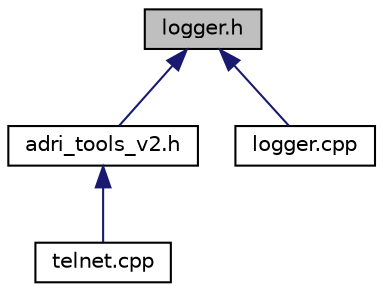 digraph "logger.h"
{
 // LATEX_PDF_SIZE
  edge [fontname="Helvetica",fontsize="10",labelfontname="Helvetica",labelfontsize="10"];
  node [fontname="Helvetica",fontsize="10",shape=record];
  Node1 [label="logger.h",height=0.2,width=0.4,color="black", fillcolor="grey75", style="filled", fontcolor="black",tooltip=" "];
  Node1 -> Node2 [dir="back",color="midnightblue",fontsize="10",style="solid",fontname="Helvetica"];
  Node2 [label="adri_tools_v2.h",height=0.2,width=0.4,color="black", fillcolor="white", style="filled",URL="$adri__tools__v2_8h.html",tooltip=" "];
  Node2 -> Node3 [dir="back",color="midnightblue",fontsize="10",style="solid",fontname="Helvetica"];
  Node3 [label="telnet.cpp",height=0.2,width=0.4,color="black", fillcolor="white", style="filled",URL="$telnet_8cpp.html",tooltip=" "];
  Node1 -> Node4 [dir="back",color="midnightblue",fontsize="10",style="solid",fontname="Helvetica"];
  Node4 [label="logger.cpp",height=0.2,width=0.4,color="black", fillcolor="white", style="filled",URL="$logger_8cpp.html",tooltip="fournit des fonctionnalités utiles pour déboguer les croquis via \"printf\" ou \"LITTLEFS\""];
}
